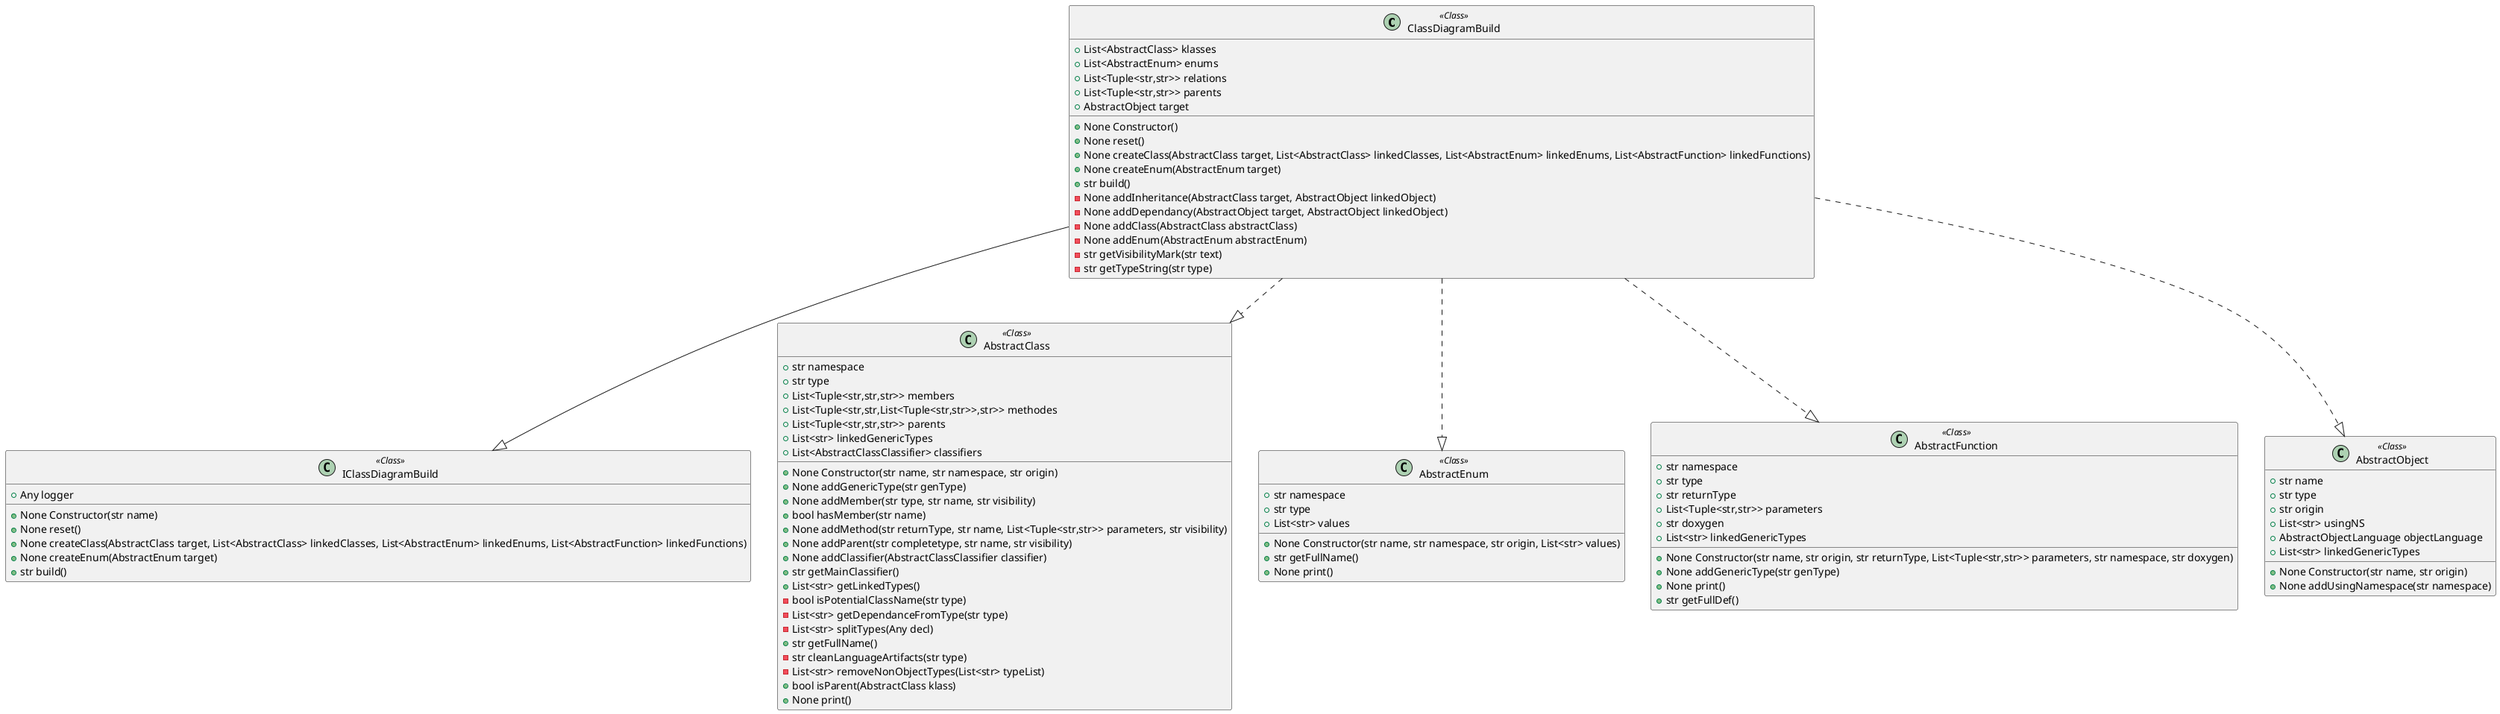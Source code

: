 @startuml
class ClassDiagramBuild <<Class>>
{
+ List<AbstractClass> klasses
+ List<AbstractEnum> enums
+ List<Tuple<str,str>> relations
+ List<Tuple<str,str>> parents
+ AbstractObject target
+None Constructor()
+None reset()
+None createClass(AbstractClass target, List<AbstractClass> linkedClasses, List<AbstractEnum> linkedEnums, List<AbstractFunction> linkedFunctions)
+None createEnum(AbstractEnum target)
+str build()
-None addInheritance(AbstractClass target, AbstractObject linkedObject)
-None addDependancy(AbstractObject target, AbstractObject linkedObject)
-None addClass(AbstractClass abstractClass)
-None addEnum(AbstractEnum abstractEnum)
-str getVisibilityMark(str text)
-str getTypeString(str type)
}
class IClassDiagramBuild <<Class>>
{
+ Any logger
+None Constructor(str name)
+None reset()
+None createClass(AbstractClass target, List<AbstractClass> linkedClasses, List<AbstractEnum> linkedEnums, List<AbstractFunction> linkedFunctions)
+None createEnum(AbstractEnum target)
+str build()
}
class AbstractClass <<Class>>
{
+ str namespace
+ str type
+ List<Tuple<str,str,str>> members
+ List<Tuple<str,str,List<Tuple<str,str>>,str>> methodes
+ List<Tuple<str,str,str>> parents
+ List<str> linkedGenericTypes
+ List<AbstractClassClassifier> classifiers
+None Constructor(str name, str namespace, str origin)
+None addGenericType(str genType)
+None addMember(str type, str name, str visibility)
+bool hasMember(str name)
+None addMethod(str returnType, str name, List<Tuple<str,str>> parameters, str visibility)
+None addParent(str completetype, str name, str visibility)
+None addClassifier(AbstractClassClassifier classifier)
+str getMainClassifier()
+List<str> getLinkedTypes()
-bool isPotentialClassName(str type)
-List<str> getDependanceFromType(str type)
-List<str> splitTypes(Any decl)
+str getFullName()
-str cleanLanguageArtifacts(str type)
-List<str> removeNonObjectTypes(List<str> typeList)
+bool isParent(AbstractClass klass)
+None print()
}
class AbstractEnum <<Class>>
{
+ str namespace
+ str type
+ List<str> values
+None Constructor(str name, str namespace, str origin, List<str> values)
+str getFullName()
+None print()
}
class AbstractFunction <<Class>>
{
+ str namespace
+ str type
+ str returnType
+ List<Tuple<str,str>> parameters
+ str doxygen
+ List<str> linkedGenericTypes
+None Constructor(str name, str origin, str returnType, List<Tuple<str,str>> parameters, str namespace, str doxygen)
+None addGenericType(str genType)
+None print()
+str getFullDef()
}
class AbstractObject <<Class>>
{
+ str name
+ str type
+ str origin
+ List<str> usingNS
+ AbstractObjectLanguage objectLanguage
+ List<str> linkedGenericTypes
+None Constructor(str name, str origin)
+None addUsingNamespace(str namespace)
}
ClassDiagramBuild --|> IClassDiagramBuild
ClassDiagramBuild ..|> AbstractClass
ClassDiagramBuild ..|> AbstractEnum
ClassDiagramBuild ..|> AbstractFunction
ClassDiagramBuild ..|> AbstractObject
@enduml
